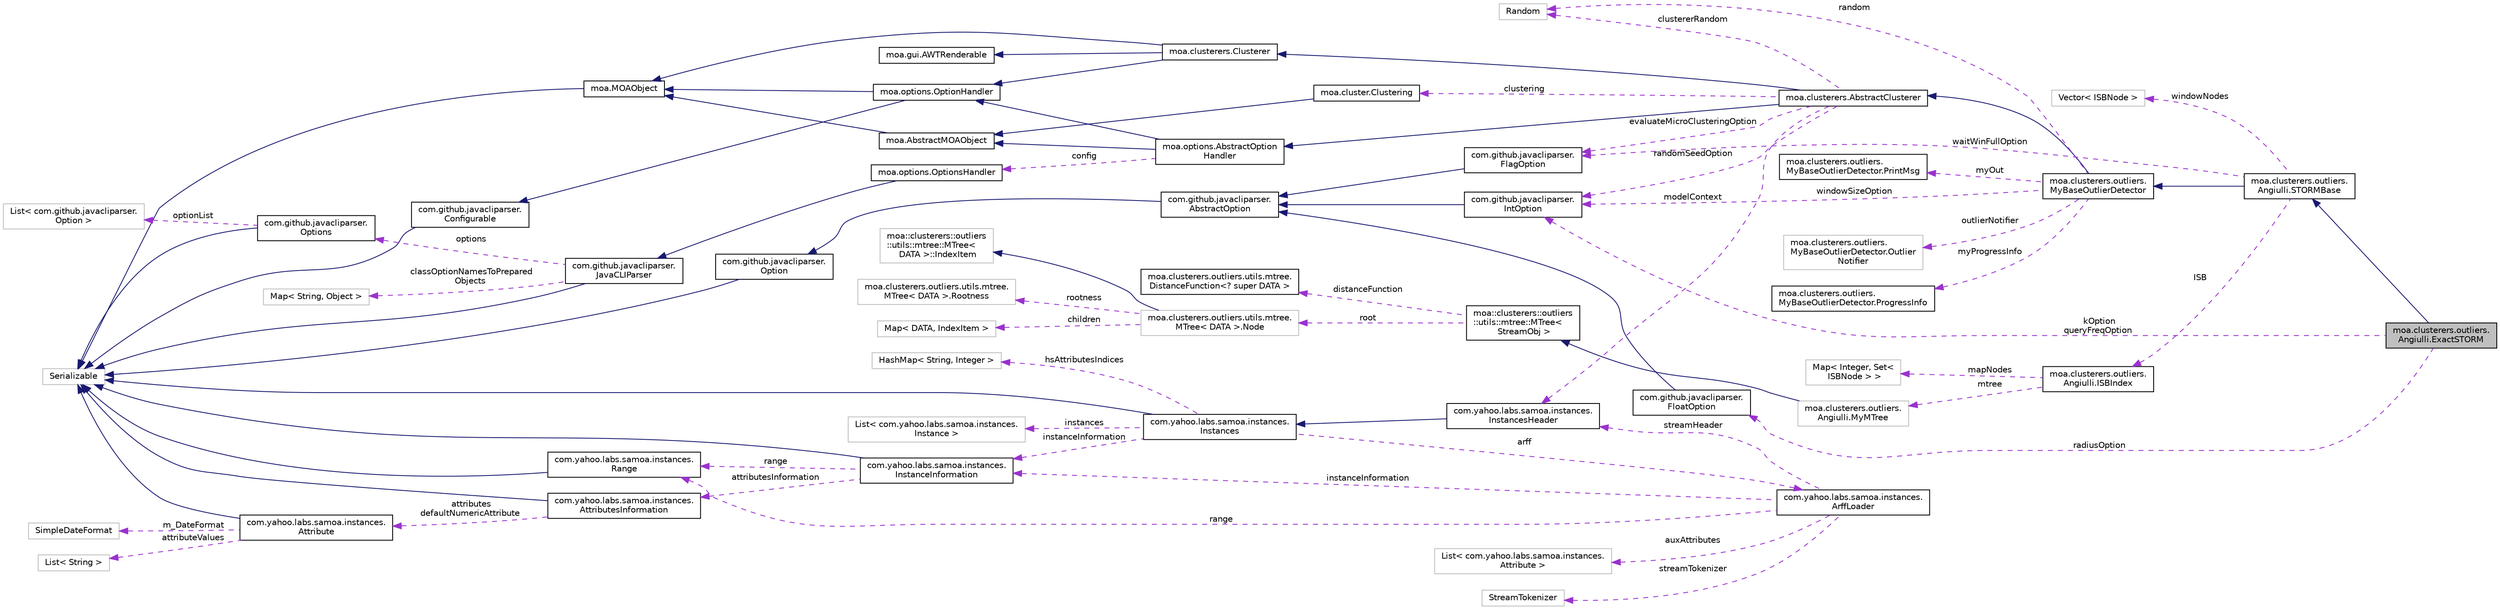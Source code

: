 digraph "moa.clusterers.outliers.Angiulli.ExactSTORM"
{
 // LATEX_PDF_SIZE
  edge [fontname="Helvetica",fontsize="10",labelfontname="Helvetica",labelfontsize="10"];
  node [fontname="Helvetica",fontsize="10",shape=record];
  rankdir="LR";
  Node1 [label="moa.clusterers.outliers.\lAngiulli.ExactSTORM",height=0.2,width=0.4,color="black", fillcolor="grey75", style="filled", fontcolor="black",tooltip=" "];
  Node2 -> Node1 [dir="back",color="midnightblue",fontsize="10",style="solid"];
  Node2 [label="moa.clusterers.outliers.\lAngiulli.STORMBase",height=0.2,width=0.4,color="black", fillcolor="white", style="filled",URL="$classmoa_1_1clusterers_1_1outliers_1_1_angiulli_1_1_s_t_o_r_m_base.html",tooltip=" "];
  Node3 -> Node2 [dir="back",color="midnightblue",fontsize="10",style="solid"];
  Node3 [label="moa.clusterers.outliers.\lMyBaseOutlierDetector",height=0.2,width=0.4,color="black", fillcolor="white", style="filled",URL="$classmoa_1_1clusterers_1_1outliers_1_1_my_base_outlier_detector.html",tooltip=" "];
  Node4 -> Node3 [dir="back",color="midnightblue",fontsize="10",style="solid"];
  Node4 [label="moa.clusterers.AbstractClusterer",height=0.2,width=0.4,color="black", fillcolor="white", style="filled",URL="$classmoa_1_1clusterers_1_1_abstract_clusterer.html",tooltip=" "];
  Node5 -> Node4 [dir="back",color="midnightblue",fontsize="10",style="solid"];
  Node5 [label="moa.options.AbstractOption\lHandler",height=0.2,width=0.4,color="black", fillcolor="white", style="filled",URL="$classmoa_1_1options_1_1_abstract_option_handler.html",tooltip=" "];
  Node6 -> Node5 [dir="back",color="midnightblue",fontsize="10",style="solid"];
  Node6 [label="moa.AbstractMOAObject",height=0.2,width=0.4,color="black", fillcolor="white", style="filled",URL="$classmoa_1_1_abstract_m_o_a_object.html",tooltip=" "];
  Node7 -> Node6 [dir="back",color="midnightblue",fontsize="10",style="solid"];
  Node7 [label="moa.MOAObject",height=0.2,width=0.4,color="black", fillcolor="white", style="filled",URL="$interfacemoa_1_1_m_o_a_object.html",tooltip=" "];
  Node8 -> Node7 [dir="back",color="midnightblue",fontsize="10",style="solid"];
  Node8 [label="Serializable",height=0.2,width=0.4,color="grey75", fillcolor="white", style="filled",tooltip=" "];
  Node9 -> Node5 [dir="back",color="midnightblue",fontsize="10",style="solid"];
  Node9 [label="moa.options.OptionHandler",height=0.2,width=0.4,color="black", fillcolor="white", style="filled",URL="$interfacemoa_1_1options_1_1_option_handler.html",tooltip=" "];
  Node7 -> Node9 [dir="back",color="midnightblue",fontsize="10",style="solid"];
  Node10 -> Node9 [dir="back",color="midnightblue",fontsize="10",style="solid"];
  Node10 [label="com.github.javacliparser.\lConfigurable",height=0.2,width=0.4,color="black", fillcolor="white", style="filled",URL="$interfacecom_1_1github_1_1javacliparser_1_1_configurable.html",tooltip=" "];
  Node8 -> Node10 [dir="back",color="midnightblue",fontsize="10",style="solid"];
  Node11 -> Node5 [dir="back",color="darkorchid3",fontsize="10",style="dashed",label=" config" ];
  Node11 [label="moa.options.OptionsHandler",height=0.2,width=0.4,color="black", fillcolor="white", style="filled",URL="$classmoa_1_1options_1_1_options_handler.html",tooltip=" "];
  Node12 -> Node11 [dir="back",color="midnightblue",fontsize="10",style="solid"];
  Node12 [label="com.github.javacliparser.\lJavaCLIParser",height=0.2,width=0.4,color="black", fillcolor="white", style="filled",URL="$classcom_1_1github_1_1javacliparser_1_1_java_c_l_i_parser.html",tooltip=" "];
  Node8 -> Node12 [dir="back",color="midnightblue",fontsize="10",style="solid"];
  Node13 -> Node12 [dir="back",color="darkorchid3",fontsize="10",style="dashed",label=" options" ];
  Node13 [label="com.github.javacliparser.\lOptions",height=0.2,width=0.4,color="black", fillcolor="white", style="filled",URL="$classcom_1_1github_1_1javacliparser_1_1_options.html",tooltip=" "];
  Node8 -> Node13 [dir="back",color="midnightblue",fontsize="10",style="solid"];
  Node14 -> Node13 [dir="back",color="darkorchid3",fontsize="10",style="dashed",label=" optionList" ];
  Node14 [label="List\< com.github.javacliparser.\lOption \>",height=0.2,width=0.4,color="grey75", fillcolor="white", style="filled",tooltip=" "];
  Node15 -> Node12 [dir="back",color="darkorchid3",fontsize="10",style="dashed",label=" classOptionNamesToPrepared\lObjects" ];
  Node15 [label="Map\< String, Object \>",height=0.2,width=0.4,color="grey75", fillcolor="white", style="filled",tooltip=" "];
  Node16 -> Node4 [dir="back",color="midnightblue",fontsize="10",style="solid"];
  Node16 [label="moa.clusterers.Clusterer",height=0.2,width=0.4,color="black", fillcolor="white", style="filled",URL="$interfacemoa_1_1clusterers_1_1_clusterer.html",tooltip=" "];
  Node7 -> Node16 [dir="back",color="midnightblue",fontsize="10",style="solid"];
  Node9 -> Node16 [dir="back",color="midnightblue",fontsize="10",style="solid"];
  Node17 -> Node16 [dir="back",color="midnightblue",fontsize="10",style="solid"];
  Node17 [label="moa.gui.AWTRenderable",height=0.2,width=0.4,color="black", fillcolor="white", style="filled",URL="$interfacemoa_1_1gui_1_1_a_w_t_renderable.html",tooltip=" "];
  Node18 -> Node4 [dir="back",color="darkorchid3",fontsize="10",style="dashed",label=" evaluateMicroClusteringOption" ];
  Node18 [label="com.github.javacliparser.\lFlagOption",height=0.2,width=0.4,color="black", fillcolor="white", style="filled",URL="$classcom_1_1github_1_1javacliparser_1_1_flag_option.html",tooltip=" "];
  Node19 -> Node18 [dir="back",color="midnightblue",fontsize="10",style="solid"];
  Node19 [label="com.github.javacliparser.\lAbstractOption",height=0.2,width=0.4,color="black", fillcolor="white", style="filled",URL="$classcom_1_1github_1_1javacliparser_1_1_abstract_option.html",tooltip=" "];
  Node20 -> Node19 [dir="back",color="midnightblue",fontsize="10",style="solid"];
  Node20 [label="com.github.javacliparser.\lOption",height=0.2,width=0.4,color="black", fillcolor="white", style="filled",URL="$interfacecom_1_1github_1_1javacliparser_1_1_option.html",tooltip=" "];
  Node8 -> Node20 [dir="back",color="midnightblue",fontsize="10",style="solid"];
  Node21 -> Node4 [dir="back",color="darkorchid3",fontsize="10",style="dashed",label=" clustering" ];
  Node21 [label="moa.cluster.Clustering",height=0.2,width=0.4,color="black", fillcolor="white", style="filled",URL="$classmoa_1_1cluster_1_1_clustering.html",tooltip=" "];
  Node6 -> Node21 [dir="back",color="midnightblue",fontsize="10",style="solid"];
  Node22 -> Node4 [dir="back",color="darkorchid3",fontsize="10",style="dashed",label=" modelContext" ];
  Node22 [label="com.yahoo.labs.samoa.instances.\lInstancesHeader",height=0.2,width=0.4,color="black", fillcolor="white", style="filled",URL="$classcom_1_1yahoo_1_1labs_1_1samoa_1_1instances_1_1_instances_header.html",tooltip=" "];
  Node23 -> Node22 [dir="back",color="midnightblue",fontsize="10",style="solid"];
  Node23 [label="com.yahoo.labs.samoa.instances.\lInstances",height=0.2,width=0.4,color="black", fillcolor="white", style="filled",URL="$classcom_1_1yahoo_1_1labs_1_1samoa_1_1instances_1_1_instances.html",tooltip=" "];
  Node8 -> Node23 [dir="back",color="midnightblue",fontsize="10",style="solid"];
  Node24 -> Node23 [dir="back",color="darkorchid3",fontsize="10",style="dashed",label=" arff" ];
  Node24 [label="com.yahoo.labs.samoa.instances.\lArffLoader",height=0.2,width=0.4,color="black", fillcolor="white", style="filled",URL="$classcom_1_1yahoo_1_1labs_1_1samoa_1_1instances_1_1_arff_loader.html",tooltip=" "];
  Node22 -> Node24 [dir="back",color="darkorchid3",fontsize="10",style="dashed",label=" streamHeader" ];
  Node25 -> Node24 [dir="back",color="darkorchid3",fontsize="10",style="dashed",label=" auxAttributes" ];
  Node25 [label="List\< com.yahoo.labs.samoa.instances.\lAttribute \>",height=0.2,width=0.4,color="grey75", fillcolor="white", style="filled",tooltip=" "];
  Node26 -> Node24 [dir="back",color="darkorchid3",fontsize="10",style="dashed",label=" instanceInformation" ];
  Node26 [label="com.yahoo.labs.samoa.instances.\lInstanceInformation",height=0.2,width=0.4,color="black", fillcolor="white", style="filled",URL="$classcom_1_1yahoo_1_1labs_1_1samoa_1_1instances_1_1_instance_information.html",tooltip=" "];
  Node8 -> Node26 [dir="back",color="midnightblue",fontsize="10",style="solid"];
  Node27 -> Node26 [dir="back",color="darkorchid3",fontsize="10",style="dashed",label=" attributesInformation" ];
  Node27 [label="com.yahoo.labs.samoa.instances.\lAttributesInformation",height=0.2,width=0.4,color="black", fillcolor="white", style="filled",URL="$classcom_1_1yahoo_1_1labs_1_1samoa_1_1instances_1_1_attributes_information.html",tooltip=" "];
  Node8 -> Node27 [dir="back",color="midnightblue",fontsize="10",style="solid"];
  Node28 -> Node27 [dir="back",color="darkorchid3",fontsize="10",style="dashed",label=" attributes\ndefaultNumericAttribute" ];
  Node28 [label="com.yahoo.labs.samoa.instances.\lAttribute",height=0.2,width=0.4,color="black", fillcolor="white", style="filled",URL="$classcom_1_1yahoo_1_1labs_1_1samoa_1_1instances_1_1_attribute.html",tooltip=" "];
  Node8 -> Node28 [dir="back",color="midnightblue",fontsize="10",style="solid"];
  Node29 -> Node28 [dir="back",color="darkorchid3",fontsize="10",style="dashed",label=" attributeValues" ];
  Node29 [label="List\< String \>",height=0.2,width=0.4,color="grey75", fillcolor="white", style="filled",tooltip=" "];
  Node30 -> Node28 [dir="back",color="darkorchid3",fontsize="10",style="dashed",label=" m_DateFormat" ];
  Node30 [label="SimpleDateFormat",height=0.2,width=0.4,color="grey75", fillcolor="white", style="filled",tooltip=" "];
  Node31 -> Node26 [dir="back",color="darkorchid3",fontsize="10",style="dashed",label=" range" ];
  Node31 [label="com.yahoo.labs.samoa.instances.\lRange",height=0.2,width=0.4,color="black", fillcolor="white", style="filled",URL="$classcom_1_1yahoo_1_1labs_1_1samoa_1_1instances_1_1_range.html",tooltip=" "];
  Node8 -> Node31 [dir="back",color="midnightblue",fontsize="10",style="solid"];
  Node31 -> Node24 [dir="back",color="darkorchid3",fontsize="10",style="dashed",label=" range" ];
  Node32 -> Node24 [dir="back",color="darkorchid3",fontsize="10",style="dashed",label=" streamTokenizer" ];
  Node32 [label="StreamTokenizer",height=0.2,width=0.4,color="grey75", fillcolor="white", style="filled",tooltip=" "];
  Node33 -> Node23 [dir="back",color="darkorchid3",fontsize="10",style="dashed",label=" instances" ];
  Node33 [label="List\< com.yahoo.labs.samoa.instances.\lInstance \>",height=0.2,width=0.4,color="grey75", fillcolor="white", style="filled",tooltip=" "];
  Node26 -> Node23 [dir="back",color="darkorchid3",fontsize="10",style="dashed",label=" instanceInformation" ];
  Node34 -> Node23 [dir="back",color="darkorchid3",fontsize="10",style="dashed",label=" hsAttributesIndices" ];
  Node34 [label="HashMap\< String, Integer \>",height=0.2,width=0.4,color="grey75", fillcolor="white", style="filled",tooltip=" "];
  Node35 -> Node4 [dir="back",color="darkorchid3",fontsize="10",style="dashed",label=" randomSeedOption" ];
  Node35 [label="com.github.javacliparser.\lIntOption",height=0.2,width=0.4,color="black", fillcolor="white", style="filled",URL="$classcom_1_1github_1_1javacliparser_1_1_int_option.html",tooltip=" "];
  Node19 -> Node35 [dir="back",color="midnightblue",fontsize="10",style="solid"];
  Node36 -> Node4 [dir="back",color="darkorchid3",fontsize="10",style="dashed",label=" clustererRandom" ];
  Node36 [label="Random",height=0.2,width=0.4,color="grey75", fillcolor="white", style="filled",tooltip=" "];
  Node37 -> Node3 [dir="back",color="darkorchid3",fontsize="10",style="dashed",label=" myOut" ];
  Node37 [label="moa.clusterers.outliers.\lMyBaseOutlierDetector.PrintMsg",height=0.2,width=0.4,color="black", fillcolor="white", style="filled",URL="$interfacemoa_1_1clusterers_1_1outliers_1_1_my_base_outlier_detector_1_1_print_msg.html",tooltip=" "];
  Node35 -> Node3 [dir="back",color="darkorchid3",fontsize="10",style="dashed",label=" windowSizeOption" ];
  Node38 -> Node3 [dir="back",color="darkorchid3",fontsize="10",style="dashed",label=" outlierNotifier" ];
  Node38 [label="moa.clusterers.outliers.\lMyBaseOutlierDetector.Outlier\lNotifier",height=0.2,width=0.4,color="grey75", fillcolor="white", style="filled",tooltip=" "];
  Node39 -> Node3 [dir="back",color="darkorchid3",fontsize="10",style="dashed",label=" myProgressInfo" ];
  Node39 [label="moa.clusterers.outliers.\lMyBaseOutlierDetector.ProgressInfo",height=0.2,width=0.4,color="black", fillcolor="white", style="filled",URL="$interfacemoa_1_1clusterers_1_1outliers_1_1_my_base_outlier_detector_1_1_progress_info.html",tooltip=" "];
  Node36 -> Node3 [dir="back",color="darkorchid3",fontsize="10",style="dashed",label=" random" ];
  Node40 -> Node2 [dir="back",color="darkorchid3",fontsize="10",style="dashed",label=" windowNodes" ];
  Node40 [label="Vector\< ISBNode \>",height=0.2,width=0.4,color="grey75", fillcolor="white", style="filled",tooltip=" "];
  Node18 -> Node2 [dir="back",color="darkorchid3",fontsize="10",style="dashed",label=" waitWinFullOption" ];
  Node41 -> Node2 [dir="back",color="darkorchid3",fontsize="10",style="dashed",label=" ISB" ];
  Node41 [label="moa.clusterers.outliers.\lAngiulli.ISBIndex",height=0.2,width=0.4,color="black", fillcolor="white", style="filled",URL="$classmoa_1_1clusterers_1_1outliers_1_1_angiulli_1_1_i_s_b_index.html",tooltip=" "];
  Node42 -> Node41 [dir="back",color="darkorchid3",fontsize="10",style="dashed",label=" mapNodes" ];
  Node42 [label="Map\< Integer, Set\<\l ISBNode \> \>",height=0.2,width=0.4,color="grey75", fillcolor="white", style="filled",tooltip=" "];
  Node43 -> Node41 [dir="back",color="darkorchid3",fontsize="10",style="dashed",label=" mtree" ];
  Node43 [label="moa.clusterers.outliers.\lAngiulli.MyMTree",height=0.2,width=0.4,color="grey75", fillcolor="white", style="filled",tooltip=" "];
  Node44 -> Node43 [dir="back",color="midnightblue",fontsize="10",style="solid"];
  Node44 [label="moa::clusterers::outliers\l::utils::mtree::MTree\<\l StreamObj \>",height=0.2,width=0.4,color="black", fillcolor="white", style="filled",URL="$classmoa_1_1clusterers_1_1outliers_1_1utils_1_1mtree_1_1_m_tree.html",tooltip=" "];
  Node45 -> Node44 [dir="back",color="darkorchid3",fontsize="10",style="dashed",label=" root" ];
  Node45 [label="moa.clusterers.outliers.utils.mtree.\lMTree\< DATA \>.Node",height=0.2,width=0.4,color="grey75", fillcolor="white", style="filled",tooltip=" "];
  Node46 -> Node45 [dir="back",color="midnightblue",fontsize="10",style="solid"];
  Node46 [label="moa::clusterers::outliers\l::utils::mtree::MTree\<\l DATA \>::IndexItem",height=0.2,width=0.4,color="grey75", fillcolor="white", style="filled",tooltip=" "];
  Node47 -> Node45 [dir="back",color="darkorchid3",fontsize="10",style="dashed",label=" rootness" ];
  Node47 [label="moa.clusterers.outliers.utils.mtree.\lMTree\< DATA \>.Rootness",height=0.2,width=0.4,color="grey75", fillcolor="white", style="filled",tooltip=" "];
  Node48 -> Node45 [dir="back",color="darkorchid3",fontsize="10",style="dashed",label=" children" ];
  Node48 [label="Map\< DATA, IndexItem \>",height=0.2,width=0.4,color="grey75", fillcolor="white", style="filled",tooltip=" "];
  Node49 -> Node44 [dir="back",color="darkorchid3",fontsize="10",style="dashed",label=" distanceFunction" ];
  Node49 [label="moa.clusterers.outliers.utils.mtree.\lDistanceFunction\<? super DATA \>",height=0.2,width=0.4,color="black", fillcolor="white", style="filled",URL="$interfacemoa_1_1clusterers_1_1outliers_1_1utils_1_1mtree_1_1_distance_function.html",tooltip=" "];
  Node35 -> Node1 [dir="back",color="darkorchid3",fontsize="10",style="dashed",label=" kOption\nqueryFreqOption" ];
  Node50 -> Node1 [dir="back",color="darkorchid3",fontsize="10",style="dashed",label=" radiusOption" ];
  Node50 [label="com.github.javacliparser.\lFloatOption",height=0.2,width=0.4,color="black", fillcolor="white", style="filled",URL="$classcom_1_1github_1_1javacliparser_1_1_float_option.html",tooltip=" "];
  Node19 -> Node50 [dir="back",color="midnightblue",fontsize="10",style="solid"];
}
